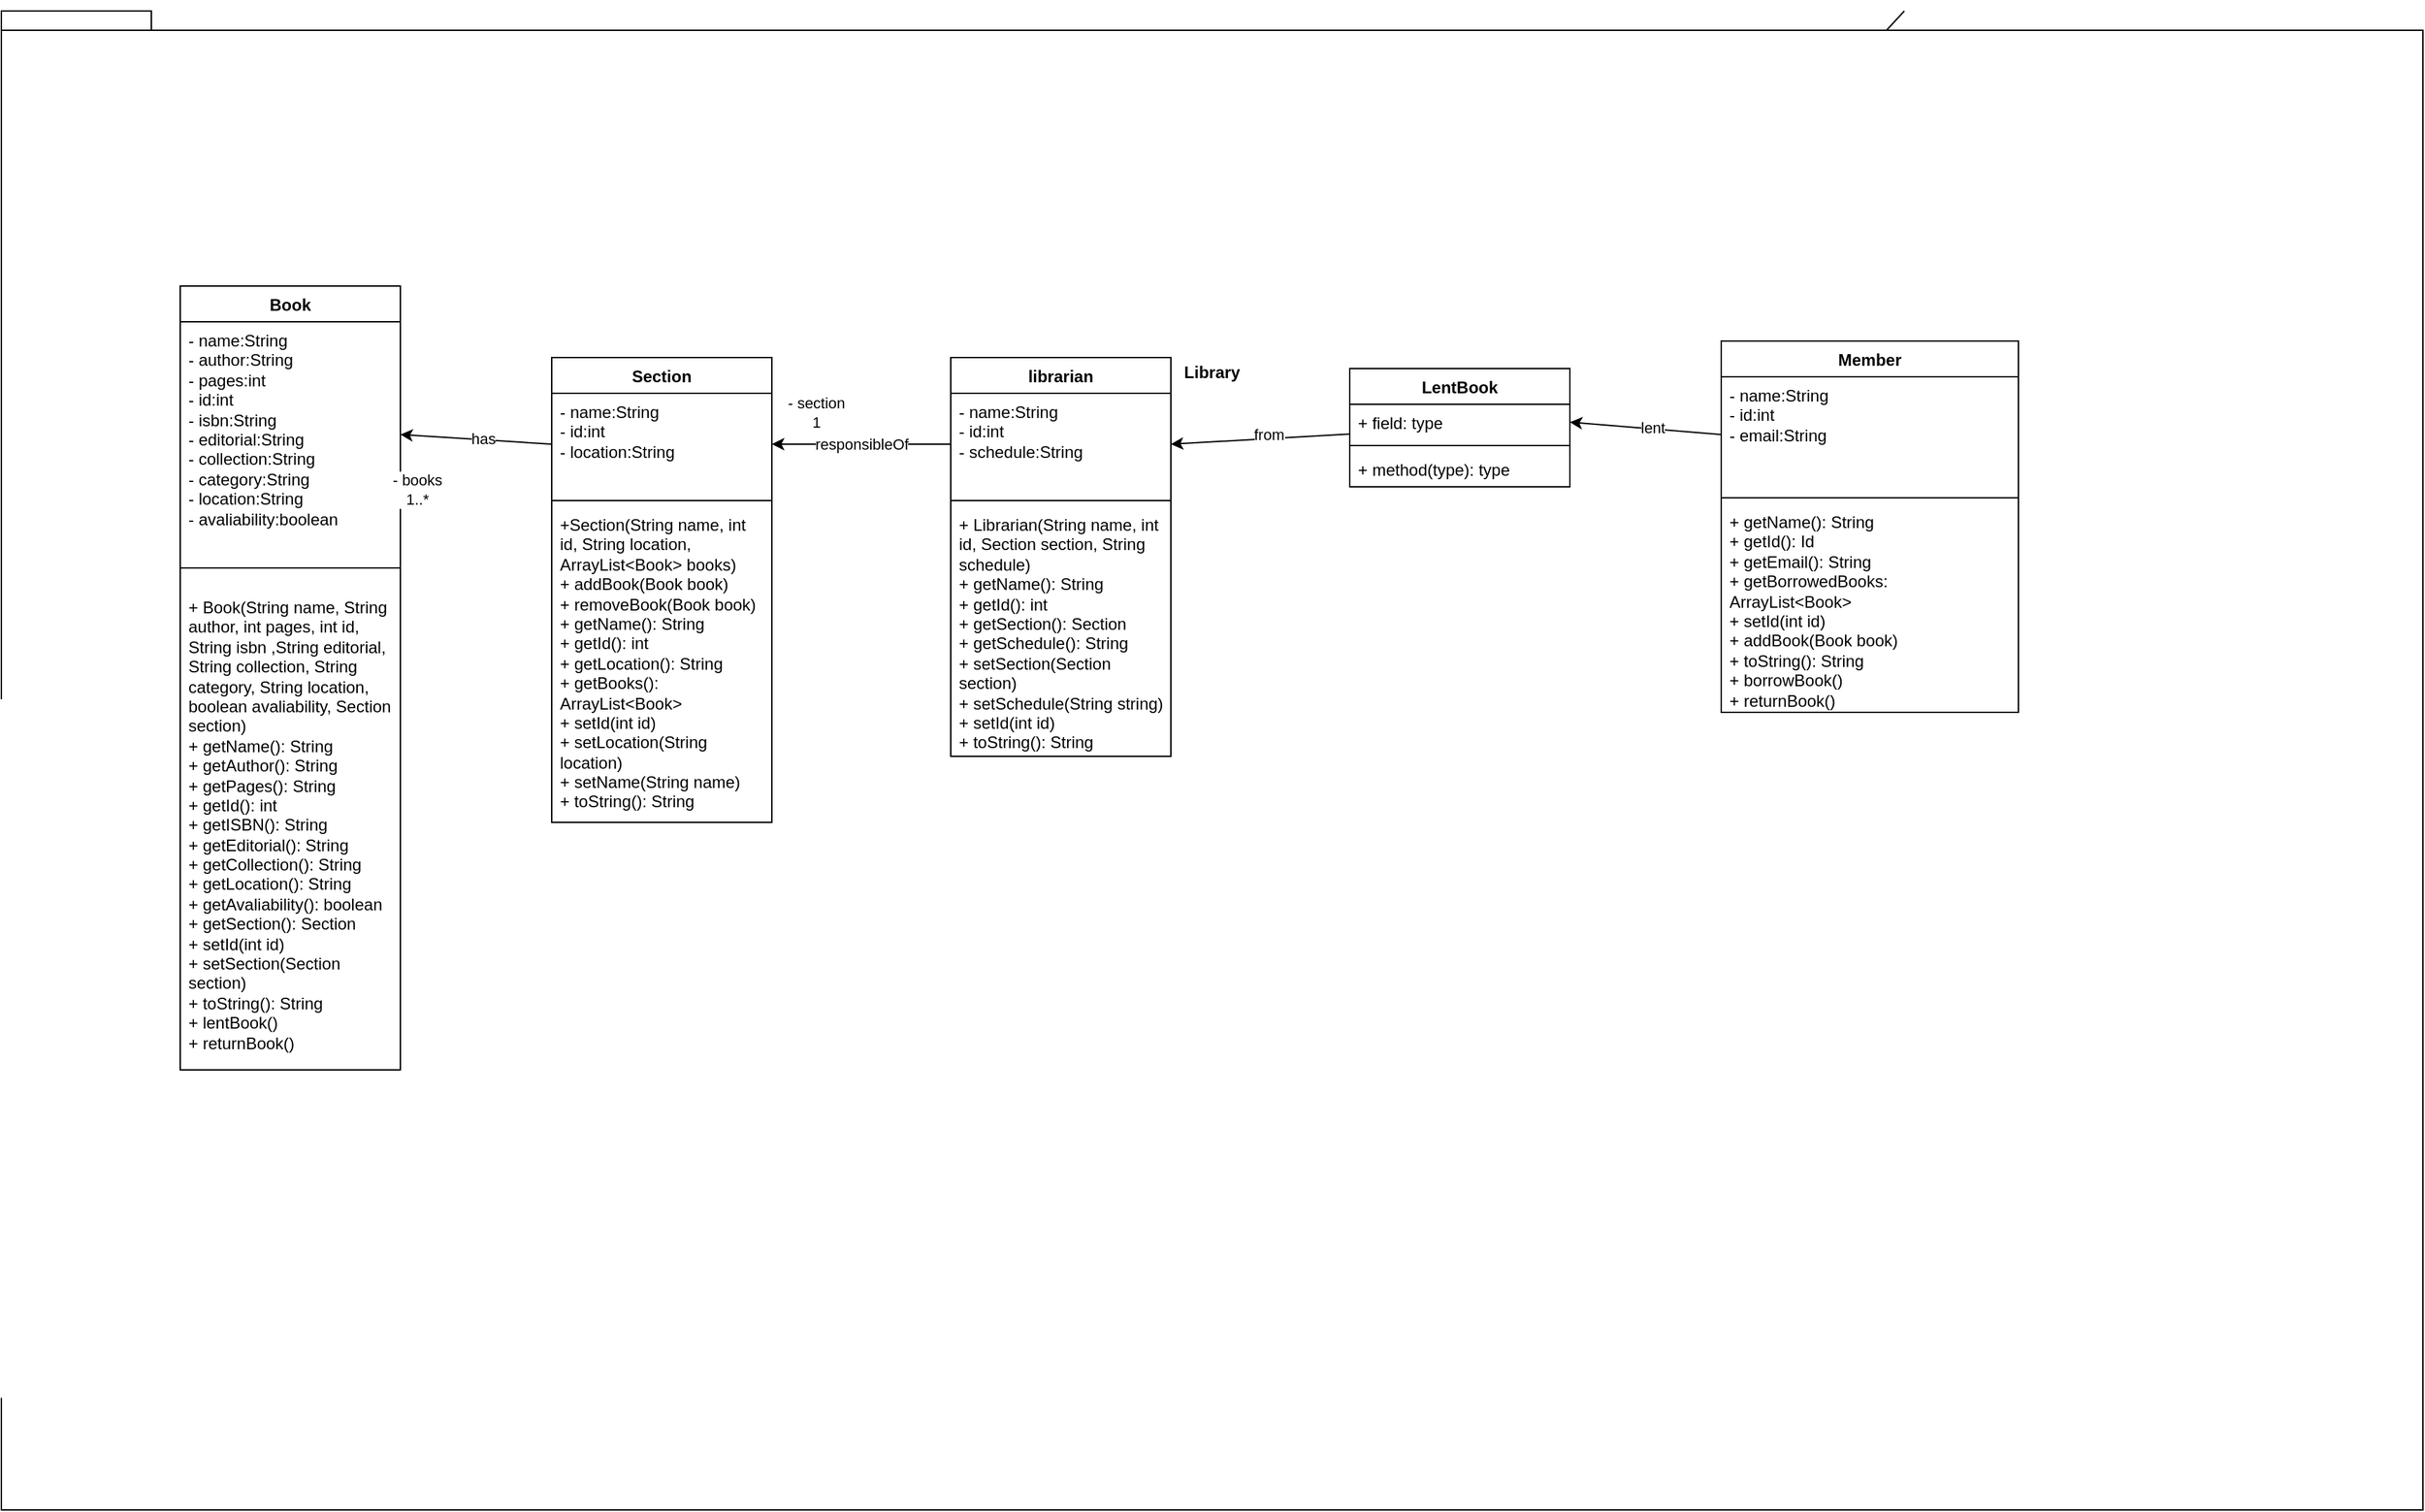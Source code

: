 <mxfile>
    <diagram name="Página-1" id="e75EqAmOv074ZMDRGjy2">
        <mxGraphModel dx="3930" dy="1474" grid="1" gridSize="10" guides="1" tooltips="1" connect="1" arrows="1" fold="1" page="1" pageScale="1" pageWidth="827" pageHeight="1169" math="0" shadow="0">
            <root>
                <mxCell id="0"/>
                <mxCell id="1" parent="0"/>
                <mxCell id="6" style="edgeStyle=none;html=1;" edge="1" parent="1" source="Qyo6VF3bzxbn2ctdWiol-6">
                    <mxGeometry relative="1" as="geometry">
                        <mxPoint x="880" y="280" as="targetPoint"/>
                    </mxGeometry>
                </mxCell>
                <mxCell id="Qyo6VF3bzxbn2ctdWiol-6" value="&lt;div&gt;&lt;br&gt;&lt;/div&gt;&lt;div&gt;&lt;br&gt;&lt;/div&gt;&lt;div&gt;&lt;br&gt;&lt;/div&gt;Library&lt;div&gt;&lt;br&gt;&lt;/div&gt;&lt;div&gt;&lt;br&gt;&lt;/div&gt;&lt;div&gt;&lt;br&gt;&lt;/div&gt;&lt;div&gt;&lt;br&gt;&lt;/div&gt;&lt;div&gt;&lt;br&gt;&lt;/div&gt;&lt;div&gt;&lt;br&gt;&lt;/div&gt;&lt;div&gt;&lt;br&gt;&lt;/div&gt;&lt;div&gt;&lt;br&gt;&lt;/div&gt;&lt;div&gt;&lt;br&gt;&lt;/div&gt;&lt;div&gt;&lt;br&gt;&lt;/div&gt;&lt;div&gt;&lt;br&gt;&lt;/div&gt;&lt;div&gt;&lt;br&gt;&lt;/div&gt;&lt;div&gt;&lt;br&gt;&lt;/div&gt;&lt;div&gt;&lt;br&gt;&lt;/div&gt;&lt;div&gt;&lt;br&gt;&lt;/div&gt;&lt;div&gt;&lt;br&gt;&lt;/div&gt;&lt;div&gt;&lt;br&gt;&lt;/div&gt;&lt;div&gt;&lt;br&gt;&lt;/div&gt;&lt;div&gt;&lt;br&gt;&lt;/div&gt;&lt;div&gt;&lt;br&gt;&lt;/div&gt;&lt;div&gt;&lt;br&gt;&lt;/div&gt;&lt;div&gt;&lt;br&gt;&lt;/div&gt;&lt;div&gt;&lt;br&gt;&lt;/div&gt;&lt;div&gt;&lt;br&gt;&lt;/div&gt;&lt;div&gt;&lt;br&gt;&lt;/div&gt;&lt;div&gt;&lt;br&gt;&lt;/div&gt;&lt;div&gt;&lt;br&gt;&lt;/div&gt;&lt;div&gt;&lt;br&gt;&lt;/div&gt;&lt;div&gt;&lt;br&gt;&lt;/div&gt;&lt;div&gt;&lt;br&gt;&lt;/div&gt;&lt;div&gt;&lt;br&gt;&lt;/div&gt;&lt;div&gt;&lt;br&gt;&lt;/div&gt;&lt;div&gt;&lt;br&gt;&lt;/div&gt;&lt;div&gt;&lt;br&gt;&lt;/div&gt;&lt;div&gt;&lt;br&gt;&lt;/div&gt;&lt;div&gt;&lt;br&gt;&lt;/div&gt;&lt;div&gt;&lt;br&gt;&lt;/div&gt;&lt;div&gt;&lt;br&gt;&lt;/div&gt;&lt;div&gt;&lt;br&gt;&lt;/div&gt;&lt;div&gt;&lt;br&gt;&lt;/div&gt;&lt;div&gt;&lt;br&gt;&lt;/div&gt;&lt;div&gt;&lt;br&gt;&lt;/div&gt;&lt;div&gt;&lt;br&gt;&lt;/div&gt;" style="shape=folder;fontStyle=1;spacingTop=10;tabWidth=40;tabHeight=14;tabPosition=left;html=1;whiteSpace=wrap;" parent="1" vertex="1">
                    <mxGeometry x="-300" y="60" width="1760" height="1090" as="geometry"/>
                </mxCell>
                <mxCell id="Qyo6VF3bzxbn2ctdWiol-2" value="Book" style="swimlane;fontStyle=1;align=center;verticalAlign=top;childLayout=stackLayout;horizontal=1;startSize=26;horizontalStack=0;resizeParent=1;resizeParentMax=0;resizeLast=0;collapsible=1;marginBottom=0;whiteSpace=wrap;html=1;" parent="1" vertex="1">
                    <mxGeometry x="-170" y="260" width="160" height="570" as="geometry"/>
                </mxCell>
                <mxCell id="Qyo6VF3bzxbn2ctdWiol-3" value="&lt;div&gt;- name:String&lt;/div&gt;&lt;div&gt;- author:String&lt;/div&gt;&lt;div&gt;- pages:int&lt;/div&gt;&lt;div&gt;- id:int&lt;/div&gt;&lt;div&gt;- isbn:String&lt;/div&gt;&lt;div&gt;- editorial:String&lt;/div&gt;&lt;div&gt;- collection:String&lt;/div&gt;&lt;div&gt;- category:String&lt;/div&gt;&lt;div&gt;- location:String&lt;/div&gt;&lt;div&gt;- avaliability:boolean&lt;/div&gt;" style="text;strokeColor=none;fillColor=none;align=left;verticalAlign=top;spacingLeft=4;spacingRight=4;overflow=hidden;rotatable=0;points=[[0,0.5],[1,0.5]];portConstraint=eastwest;whiteSpace=wrap;html=1;" parent="Qyo6VF3bzxbn2ctdWiol-2" vertex="1">
                    <mxGeometry y="26" width="160" height="164" as="geometry"/>
                </mxCell>
                <mxCell id="Qyo6VF3bzxbn2ctdWiol-4" value="" style="line;strokeWidth=1;fillColor=none;align=left;verticalAlign=middle;spacingTop=-1;spacingLeft=3;spacingRight=3;rotatable=0;labelPosition=right;points=[];portConstraint=eastwest;strokeColor=inherit;" parent="Qyo6VF3bzxbn2ctdWiol-2" vertex="1">
                    <mxGeometry y="190" width="160" height="30" as="geometry"/>
                </mxCell>
                <mxCell id="Qyo6VF3bzxbn2ctdWiol-5" value="&lt;div&gt;+ Book(String name, String author, int pages, int id, String isbn ,String editorial, String collection, String category, String location, boolean avaliability, Section section)&lt;/div&gt;&lt;div&gt;+ getName(): String&lt;/div&gt;&lt;div&gt;+ getAuthor(): String&lt;/div&gt;&lt;div&gt;+ getPages(): String&lt;/div&gt;&lt;div&gt;+ getId(): int&lt;/div&gt;&lt;div&gt;+ getISBN(): String&lt;/div&gt;&lt;div&gt;+ getEditorial(): String&lt;/div&gt;&lt;div&gt;+ getCollection(): String&lt;/div&gt;&lt;div&gt;+ getLocation(): String&lt;/div&gt;&lt;div&gt;+ getAvaliability(): boolean&lt;/div&gt;&lt;div&gt;+ getSection(): Section&lt;/div&gt;&lt;div&gt;+ setId(int id)&lt;/div&gt;&lt;div&gt;+ setSection(Section section)&lt;/div&gt;&lt;div&gt;+ toString(): String&lt;/div&gt;&lt;div&gt;+ lentBook()&lt;/div&gt;&lt;div&gt;+ returnBook()&lt;/div&gt;" style="text;strokeColor=none;fillColor=none;align=left;verticalAlign=top;spacingLeft=4;spacingRight=4;overflow=hidden;rotatable=0;points=[[0,0.5],[1,0.5]];portConstraint=eastwest;whiteSpace=wrap;html=1;" parent="Qyo6VF3bzxbn2ctdWiol-2" vertex="1">
                    <mxGeometry y="220" width="160" height="350" as="geometry"/>
                </mxCell>
                <mxCell id="Qyo6VF3bzxbn2ctdWiol-7" value="Member" style="swimlane;fontStyle=1;align=center;verticalAlign=top;childLayout=stackLayout;horizontal=1;startSize=26;horizontalStack=0;resizeParent=1;resizeParentMax=0;resizeLast=0;collapsible=1;marginBottom=0;whiteSpace=wrap;html=1;" parent="1" vertex="1">
                    <mxGeometry x="950" y="300" width="216" height="270" as="geometry"/>
                </mxCell>
                <mxCell id="Qyo6VF3bzxbn2ctdWiol-8" value="&lt;div&gt;- name:String&lt;/div&gt;&lt;div&gt;- id:int&lt;/div&gt;&lt;div&gt;- email:String&lt;/div&gt;" style="text;strokeColor=none;fillColor=none;align=left;verticalAlign=top;spacingLeft=4;spacingRight=4;overflow=hidden;rotatable=0;points=[[0,0.5],[1,0.5]];portConstraint=eastwest;whiteSpace=wrap;html=1;" parent="Qyo6VF3bzxbn2ctdWiol-7" vertex="1">
                    <mxGeometry y="26" width="216" height="84" as="geometry"/>
                </mxCell>
                <mxCell id="Qyo6VF3bzxbn2ctdWiol-9" value="" style="line;strokeWidth=1;fillColor=none;align=left;verticalAlign=middle;spacingTop=-1;spacingLeft=3;spacingRight=3;rotatable=0;labelPosition=right;points=[];portConstraint=eastwest;strokeColor=inherit;" parent="Qyo6VF3bzxbn2ctdWiol-7" vertex="1">
                    <mxGeometry y="110" width="216" height="8" as="geometry"/>
                </mxCell>
                <mxCell id="Qyo6VF3bzxbn2ctdWiol-10" value="&lt;div&gt;+ getName(): String&lt;/div&gt;&lt;div&gt;+ getId(): Id&lt;/div&gt;&lt;div&gt;+ getEmail(): String&lt;/div&gt;&lt;div&gt;+ getBorrowedBooks: ArrayList&amp;lt;Book&amp;gt;&lt;/div&gt;&lt;div&gt;+ setId(int id)&lt;/div&gt;&lt;div&gt;+ addBook(Book book)&lt;/div&gt;&lt;div&gt;+ toString(): String&lt;/div&gt;&lt;div&gt;+ borrowBook()&lt;/div&gt;&lt;div&gt;+ returnBook()&lt;/div&gt;" style="text;strokeColor=none;fillColor=none;align=left;verticalAlign=top;spacingLeft=4;spacingRight=4;overflow=hidden;rotatable=0;points=[[0,0.5],[1,0.5]];portConstraint=eastwest;whiteSpace=wrap;html=1;" parent="Qyo6VF3bzxbn2ctdWiol-7" vertex="1">
                    <mxGeometry y="118" width="216" height="152" as="geometry"/>
                </mxCell>
                <mxCell id="Qyo6VF3bzxbn2ctdWiol-11" value="librarian" style="swimlane;fontStyle=1;align=center;verticalAlign=top;childLayout=stackLayout;horizontal=1;startSize=26;horizontalStack=0;resizeParent=1;resizeParentMax=0;resizeLast=0;collapsible=1;marginBottom=0;whiteSpace=wrap;html=1;" parent="1" vertex="1">
                    <mxGeometry x="390" y="312" width="160" height="290" as="geometry"/>
                </mxCell>
                <mxCell id="Qyo6VF3bzxbn2ctdWiol-12" value="&lt;div&gt;- name:String&lt;/div&gt;&lt;div&gt;- id:int&lt;/div&gt;&lt;div&gt;- schedule:String&lt;/div&gt;" style="text;strokeColor=none;fillColor=none;align=left;verticalAlign=top;spacingLeft=4;spacingRight=4;overflow=hidden;rotatable=0;points=[[0,0.5],[1,0.5]];portConstraint=eastwest;whiteSpace=wrap;html=1;" parent="Qyo6VF3bzxbn2ctdWiol-11" vertex="1">
                    <mxGeometry y="26" width="160" height="74" as="geometry"/>
                </mxCell>
                <mxCell id="Qyo6VF3bzxbn2ctdWiol-13" value="" style="line;strokeWidth=1;fillColor=none;align=left;verticalAlign=middle;spacingTop=-1;spacingLeft=3;spacingRight=3;rotatable=0;labelPosition=right;points=[];portConstraint=eastwest;strokeColor=inherit;" parent="Qyo6VF3bzxbn2ctdWiol-11" vertex="1">
                    <mxGeometry y="100" width="160" height="8" as="geometry"/>
                </mxCell>
                <mxCell id="Qyo6VF3bzxbn2ctdWiol-14" value="&lt;div&gt;+ Librarian(String name, int id, Section section, String schedule)&lt;/div&gt;&lt;div&gt;+ getName(): String&lt;/div&gt;&lt;div&gt;+ getId(): int&lt;/div&gt;&lt;div&gt;+ getSection(): Section&lt;/div&gt;&lt;div&gt;+ getSchedule(): String&lt;/div&gt;&lt;div&gt;+ setSection(Section section)&lt;/div&gt;&lt;div&gt;+ setSchedule(String string)&lt;/div&gt;&lt;div&gt;+ setId(int id)&lt;/div&gt;&lt;div&gt;+ toString(): String&lt;/div&gt;" style="text;strokeColor=none;fillColor=none;align=left;verticalAlign=top;spacingLeft=4;spacingRight=4;overflow=hidden;rotatable=0;points=[[0,0.5],[1,0.5]];portConstraint=eastwest;whiteSpace=wrap;html=1;" parent="Qyo6VF3bzxbn2ctdWiol-11" vertex="1">
                    <mxGeometry y="108" width="160" height="182" as="geometry"/>
                </mxCell>
                <mxCell id="Qyo6VF3bzxbn2ctdWiol-15" value="Section" style="swimlane;fontStyle=1;align=center;verticalAlign=top;childLayout=stackLayout;horizontal=1;startSize=26;horizontalStack=0;resizeParent=1;resizeParentMax=0;resizeLast=0;collapsible=1;marginBottom=0;whiteSpace=wrap;html=1;" parent="1" vertex="1">
                    <mxGeometry x="100" y="312" width="160" height="338" as="geometry"/>
                </mxCell>
                <mxCell id="Qyo6VF3bzxbn2ctdWiol-16" value="&lt;div&gt;- name:String&lt;/div&gt;&lt;div&gt;- id:int&lt;/div&gt;&lt;div&gt;- location:String&lt;/div&gt;&lt;div&gt;&lt;br&gt;&lt;/div&gt;" style="text;strokeColor=none;fillColor=none;align=left;verticalAlign=top;spacingLeft=4;spacingRight=4;overflow=hidden;rotatable=0;points=[[0,0.5],[1,0.5]];portConstraint=eastwest;whiteSpace=wrap;html=1;" parent="Qyo6VF3bzxbn2ctdWiol-15" vertex="1">
                    <mxGeometry y="26" width="160" height="74" as="geometry"/>
                </mxCell>
                <mxCell id="Qyo6VF3bzxbn2ctdWiol-17" value="" style="line;strokeWidth=1;fillColor=none;align=left;verticalAlign=middle;spacingTop=-1;spacingLeft=3;spacingRight=3;rotatable=0;labelPosition=right;points=[];portConstraint=eastwest;strokeColor=inherit;" parent="Qyo6VF3bzxbn2ctdWiol-15" vertex="1">
                    <mxGeometry y="100" width="160" height="8" as="geometry"/>
                </mxCell>
                <mxCell id="Qyo6VF3bzxbn2ctdWiol-18" value="&lt;div&gt;+Section(String name, int id, String location, ArrayList&amp;lt;Book&amp;gt; books)&lt;/div&gt;&lt;div&gt;+ addBook(Book book)&lt;/div&gt;&lt;div&gt;+ removeBook(Book book)&lt;/div&gt;&lt;div&gt;+ getName(): String&lt;/div&gt;&lt;div&gt;+ getId(): int&lt;/div&gt;&lt;div&gt;+ getLocation(): String&lt;/div&gt;&lt;div&gt;+ getBooks(): ArrayList&amp;lt;Book&amp;gt;&lt;/div&gt;&lt;div&gt;+ setId(int id)&lt;/div&gt;&lt;div&gt;+ setLocation(String location)&lt;/div&gt;&lt;div&gt;+ setName(String name)&lt;/div&gt;&lt;div&gt;+ toString(): String&amp;nbsp;&lt;/div&gt;&lt;div&gt;&lt;br&gt;&lt;/div&gt;" style="text;strokeColor=none;fillColor=none;align=left;verticalAlign=top;spacingLeft=4;spacingRight=4;overflow=hidden;rotatable=0;points=[[0,0.5],[1,0.5]];portConstraint=eastwest;whiteSpace=wrap;html=1;" parent="Qyo6VF3bzxbn2ctdWiol-15" vertex="1">
                    <mxGeometry y="108" width="160" height="230" as="geometry"/>
                </mxCell>
                <mxCell id="7" value="responsibleOf" style="edgeStyle=none;html=1;exitX=0;exitY=0.5;exitDx=0;exitDy=0;entryX=1;entryY=0.5;entryDx=0;entryDy=0;" edge="1" parent="1" source="Qyo6VF3bzxbn2ctdWiol-12" target="Qyo6VF3bzxbn2ctdWiol-16">
                    <mxGeometry relative="1" as="geometry"/>
                </mxCell>
                <mxCell id="8" value="- section&lt;br&gt;1" style="edgeLabel;html=1;align=center;verticalAlign=middle;resizable=0;points=[];" vertex="1" connectable="0" parent="7">
                    <mxGeometry x="0.581" y="-1" relative="1" as="geometry">
                        <mxPoint x="5" y="-22" as="offset"/>
                    </mxGeometry>
                </mxCell>
                <mxCell id="13" style="edgeStyle=none;html=1;exitX=0;exitY=0.5;exitDx=0;exitDy=0;entryX=1;entryY=0.5;entryDx=0;entryDy=0;endArrow=classic;endFill=1;" edge="1" parent="1" source="Qyo6VF3bzxbn2ctdWiol-16" target="Qyo6VF3bzxbn2ctdWiol-3">
                    <mxGeometry relative="1" as="geometry"/>
                </mxCell>
                <mxCell id="14" value="- books&lt;br&gt;1..*" style="edgeLabel;html=1;align=center;verticalAlign=middle;resizable=0;points=[];" vertex="1" connectable="0" parent="13">
                    <mxGeometry x="0.774" y="-3" relative="1" as="geometry">
                        <mxPoint x="-1" y="42" as="offset"/>
                    </mxGeometry>
                </mxCell>
                <mxCell id="19" value="has" style="edgeLabel;html=1;align=center;verticalAlign=middle;resizable=0;points=[];" vertex="1" connectable="0" parent="13">
                    <mxGeometry x="-0.09" y="-1" relative="1" as="geometry">
                        <mxPoint as="offset"/>
                    </mxGeometry>
                </mxCell>
                <mxCell id="18" style="edgeStyle=none;html=1;exitX=0;exitY=0.5;exitDx=0;exitDy=0;entryX=1;entryY=0.5;entryDx=0;entryDy=0;endArrow=classic;endFill=1;" edge="1" parent="1" source="Qyo6VF3bzxbn2ctdWiol-8" target="21">
                    <mxGeometry relative="1" as="geometry"/>
                </mxCell>
                <mxCell id="25" value="lent" style="edgeLabel;html=1;align=center;verticalAlign=middle;resizable=0;points=[];" vertex="1" connectable="0" parent="18">
                    <mxGeometry x="-0.255" y="-1" relative="1" as="geometry">
                        <mxPoint x="-9" y="-1" as="offset"/>
                    </mxGeometry>
                </mxCell>
                <mxCell id="24" style="edgeStyle=none;html=1;entryX=1;entryY=0.5;entryDx=0;entryDy=0;endArrow=classic;endFill=1;" edge="1" parent="1" source="20" target="Qyo6VF3bzxbn2ctdWiol-12">
                    <mxGeometry relative="1" as="geometry"/>
                </mxCell>
                <mxCell id="26" value="from" style="edgeLabel;html=1;align=center;verticalAlign=middle;resizable=0;points=[];" vertex="1" connectable="0" parent="24">
                    <mxGeometry x="-0.315" y="1" relative="1" as="geometry">
                        <mxPoint x="-15" y="-3" as="offset"/>
                    </mxGeometry>
                </mxCell>
                <mxCell id="20" value="LentBook" style="swimlane;fontStyle=1;align=center;verticalAlign=top;childLayout=stackLayout;horizontal=1;startSize=26;horizontalStack=0;resizeParent=1;resizeParentMax=0;resizeLast=0;collapsible=1;marginBottom=0;" vertex="1" parent="1">
                    <mxGeometry x="680" y="320" width="160" height="86" as="geometry"/>
                </mxCell>
                <mxCell id="21" value="+ field: type" style="text;strokeColor=none;fillColor=none;align=left;verticalAlign=top;spacingLeft=4;spacingRight=4;overflow=hidden;rotatable=0;points=[[0,0.5],[1,0.5]];portConstraint=eastwest;" vertex="1" parent="20">
                    <mxGeometry y="26" width="160" height="26" as="geometry"/>
                </mxCell>
                <mxCell id="22" value="" style="line;strokeWidth=1;fillColor=none;align=left;verticalAlign=middle;spacingTop=-1;spacingLeft=3;spacingRight=3;rotatable=0;labelPosition=right;points=[];portConstraint=eastwest;strokeColor=inherit;" vertex="1" parent="20">
                    <mxGeometry y="52" width="160" height="8" as="geometry"/>
                </mxCell>
                <mxCell id="23" value="+ method(type): type" style="text;strokeColor=none;fillColor=none;align=left;verticalAlign=top;spacingLeft=4;spacingRight=4;overflow=hidden;rotatable=0;points=[[0,0.5],[1,0.5]];portConstraint=eastwest;" vertex="1" parent="20">
                    <mxGeometry y="60" width="160" height="26" as="geometry"/>
                </mxCell>
            </root>
        </mxGraphModel>
    </diagram>
</mxfile>